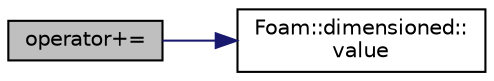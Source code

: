digraph "operator+="
{
  bgcolor="transparent";
  edge [fontname="Helvetica",fontsize="10",labelfontname="Helvetica",labelfontsize="10"];
  node [fontname="Helvetica",fontsize="10",shape=record];
  rankdir="LR";
  Node36053 [label="operator+=",height=0.2,width=0.4,color="black", fillcolor="grey75", style="filled", fontcolor="black"];
  Node36053 -> Node36054 [color="midnightblue",fontsize="10",style="solid",fontname="Helvetica"];
  Node36054 [label="Foam::dimensioned::\lvalue",height=0.2,width=0.4,color="black",URL="$a27473.html#a7948200a26c85fc3a83ffa510a91d668",tooltip="Return const reference to value. "];
}
